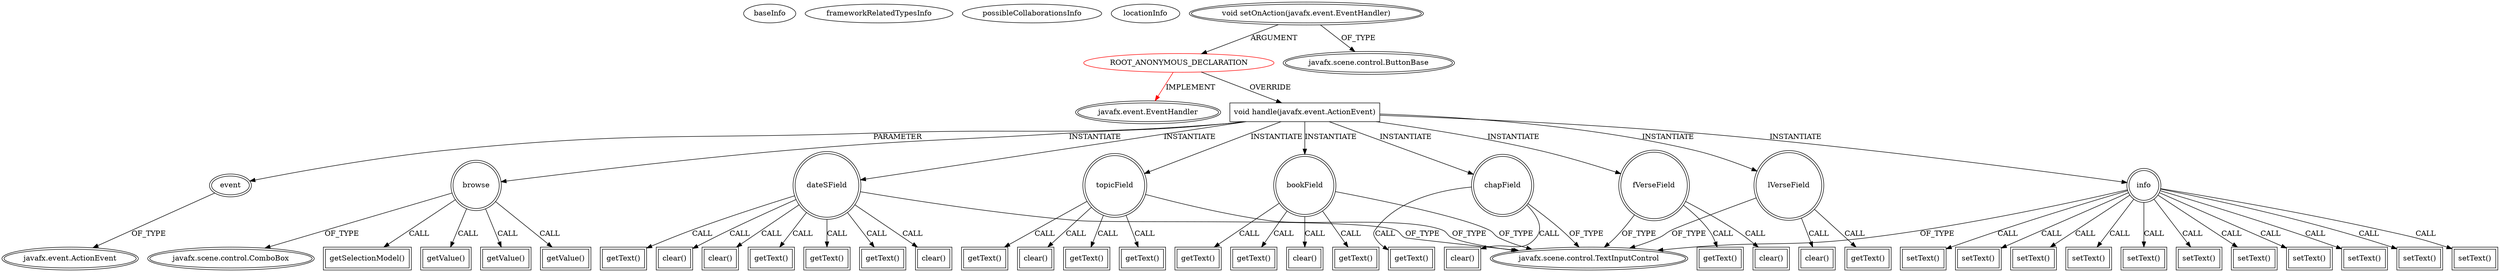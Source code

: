 digraph {
baseInfo[graphId=2922,category="extension_graph",isAnonymous=true,possibleRelation=false]
frameworkRelatedTypesInfo[0="javafx.event.EventHandler"]
possibleCollaborationsInfo[]
locationInfo[projectName="hcespedes-ScriptureJournal",filePath="/hcespedes-ScriptureJournal/ScriptureJournal-master/src/JournalFX.java",contextSignature="void start(javafx.stage.Stage)",graphId="2922"]
0[label="ROOT_ANONYMOUS_DECLARATION",vertexType="ROOT_ANONYMOUS_DECLARATION",isFrameworkType=false,color=red]
1[label="javafx.event.EventHandler",vertexType="FRAMEWORK_INTERFACE_TYPE",isFrameworkType=true,peripheries=2]
2[label="void setOnAction(javafx.event.EventHandler)",vertexType="OUTSIDE_CALL",isFrameworkType=true,peripheries=2]
3[label="javafx.scene.control.ButtonBase",vertexType="FRAMEWORK_CLASS_TYPE",isFrameworkType=true,peripheries=2]
4[label="void handle(javafx.event.ActionEvent)",vertexType="OVERRIDING_METHOD_DECLARATION",isFrameworkType=false,shape=box]
5[label="event",vertexType="PARAMETER_DECLARATION",isFrameworkType=true,peripheries=2]
6[label="javafx.event.ActionEvent",vertexType="FRAMEWORK_CLASS_TYPE",isFrameworkType=true,peripheries=2]
7[label="browse",vertexType="VARIABLE_EXPRESION",isFrameworkType=true,peripheries=2,shape=circle]
9[label="javafx.scene.control.ComboBox",vertexType="FRAMEWORK_CLASS_TYPE",isFrameworkType=true,peripheries=2]
8[label="getSelectionModel()",vertexType="INSIDE_CALL",isFrameworkType=true,peripheries=2,shape=box]
10[label="info",vertexType="VARIABLE_EXPRESION",isFrameworkType=true,peripheries=2,shape=circle]
12[label="javafx.scene.control.TextInputControl",vertexType="FRAMEWORK_CLASS_TYPE",isFrameworkType=true,peripheries=2]
11[label="setText()",vertexType="INSIDE_CALL",isFrameworkType=true,peripheries=2,shape=box]
14[label="getValue()",vertexType="INSIDE_CALL",isFrameworkType=true,peripheries=2,shape=box]
15[label="dateSField",vertexType="VARIABLE_EXPRESION",isFrameworkType=true,peripheries=2,shape=circle]
16[label="getText()",vertexType="INSIDE_CALL",isFrameworkType=true,peripheries=2,shape=box]
19[label="getText()",vertexType="INSIDE_CALL",isFrameworkType=true,peripheries=2,shape=box]
21[label="getText()",vertexType="INSIDE_CALL",isFrameworkType=true,peripheries=2,shape=box]
23[label="setText()",vertexType="INSIDE_CALL",isFrameworkType=true,peripheries=2,shape=box]
25[label="clear()",vertexType="INSIDE_CALL",isFrameworkType=true,peripheries=2,shape=box]
27[label="getText()",vertexType="INSIDE_CALL",isFrameworkType=true,peripheries=2,shape=box]
29[label="clear()",vertexType="INSIDE_CALL",isFrameworkType=true,peripheries=2,shape=box]
31[label="setText()",vertexType="INSIDE_CALL",isFrameworkType=true,peripheries=2,shape=box]
33[label="setText()",vertexType="INSIDE_CALL",isFrameworkType=true,peripheries=2,shape=box]
35[label="clear()",vertexType="INSIDE_CALL",isFrameworkType=true,peripheries=2,shape=box]
37[label="getValue()",vertexType="INSIDE_CALL",isFrameworkType=true,peripheries=2,shape=box]
38[label="topicField",vertexType="VARIABLE_EXPRESION",isFrameworkType=true,peripheries=2,shape=circle]
39[label="getText()",vertexType="INSIDE_CALL",isFrameworkType=true,peripheries=2,shape=box]
42[label="getText()",vertexType="INSIDE_CALL",isFrameworkType=true,peripheries=2,shape=box]
44[label="getText()",vertexType="INSIDE_CALL",isFrameworkType=true,peripheries=2,shape=box]
46[label="clear()",vertexType="INSIDE_CALL",isFrameworkType=true,peripheries=2,shape=box]
48[label="setText()",vertexType="INSIDE_CALL",isFrameworkType=true,peripheries=2,shape=box]
50[label="setText()",vertexType="INSIDE_CALL",isFrameworkType=true,peripheries=2,shape=box]
52[label="getValue()",vertexType="INSIDE_CALL",isFrameworkType=true,peripheries=2,shape=box]
53[label="bookField",vertexType="VARIABLE_EXPRESION",isFrameworkType=true,peripheries=2,shape=circle]
54[label="getText()",vertexType="INSIDE_CALL",isFrameworkType=true,peripheries=2,shape=box]
57[label="getText()",vertexType="INSIDE_CALL",isFrameworkType=true,peripheries=2,shape=box]
59[label="getText()",vertexType="INSIDE_CALL",isFrameworkType=true,peripheries=2,shape=box]
60[label="chapField",vertexType="VARIABLE_EXPRESION",isFrameworkType=true,peripheries=2,shape=circle]
61[label="getText()",vertexType="INSIDE_CALL",isFrameworkType=true,peripheries=2,shape=box]
63[label="fVerseField",vertexType="VARIABLE_EXPRESION",isFrameworkType=true,peripheries=2,shape=circle]
64[label="getText()",vertexType="INSIDE_CALL",isFrameworkType=true,peripheries=2,shape=box]
66[label="lVerseField",vertexType="VARIABLE_EXPRESION",isFrameworkType=true,peripheries=2,shape=circle]
67[label="getText()",vertexType="INSIDE_CALL",isFrameworkType=true,peripheries=2,shape=box]
70[label="clear()",vertexType="INSIDE_CALL",isFrameworkType=true,peripheries=2,shape=box]
72[label="clear()",vertexType="INSIDE_CALL",isFrameworkType=true,peripheries=2,shape=box]
74[label="clear()",vertexType="INSIDE_CALL",isFrameworkType=true,peripheries=2,shape=box]
76[label="clear()",vertexType="INSIDE_CALL",isFrameworkType=true,peripheries=2,shape=box]
78[label="setText()",vertexType="INSIDE_CALL",isFrameworkType=true,peripheries=2,shape=box]
80[label="setText()",vertexType="INSIDE_CALL",isFrameworkType=true,peripheries=2,shape=box]
82[label="setText()",vertexType="INSIDE_CALL",isFrameworkType=true,peripheries=2,shape=box]
84[label="setText()",vertexType="INSIDE_CALL",isFrameworkType=true,peripheries=2,shape=box]
86[label="setText()",vertexType="INSIDE_CALL",isFrameworkType=true,peripheries=2,shape=box]
0->1[label="IMPLEMENT",color=red]
2->0[label="ARGUMENT"]
2->3[label="OF_TYPE"]
0->4[label="OVERRIDE"]
5->6[label="OF_TYPE"]
4->5[label="PARAMETER"]
4->7[label="INSTANTIATE"]
7->9[label="OF_TYPE"]
7->8[label="CALL"]
4->10[label="INSTANTIATE"]
10->12[label="OF_TYPE"]
10->11[label="CALL"]
7->14[label="CALL"]
4->15[label="INSTANTIATE"]
15->12[label="OF_TYPE"]
15->16[label="CALL"]
15->19[label="CALL"]
15->21[label="CALL"]
10->23[label="CALL"]
15->25[label="CALL"]
15->27[label="CALL"]
15->29[label="CALL"]
10->31[label="CALL"]
10->33[label="CALL"]
15->35[label="CALL"]
7->37[label="CALL"]
4->38[label="INSTANTIATE"]
38->12[label="OF_TYPE"]
38->39[label="CALL"]
38->42[label="CALL"]
38->44[label="CALL"]
38->46[label="CALL"]
10->48[label="CALL"]
10->50[label="CALL"]
7->52[label="CALL"]
4->53[label="INSTANTIATE"]
53->12[label="OF_TYPE"]
53->54[label="CALL"]
53->57[label="CALL"]
53->59[label="CALL"]
4->60[label="INSTANTIATE"]
60->12[label="OF_TYPE"]
60->61[label="CALL"]
4->63[label="INSTANTIATE"]
63->12[label="OF_TYPE"]
63->64[label="CALL"]
4->66[label="INSTANTIATE"]
66->12[label="OF_TYPE"]
66->67[label="CALL"]
53->70[label="CALL"]
60->72[label="CALL"]
63->74[label="CALL"]
66->76[label="CALL"]
10->78[label="CALL"]
10->80[label="CALL"]
10->82[label="CALL"]
10->84[label="CALL"]
10->86[label="CALL"]
}
